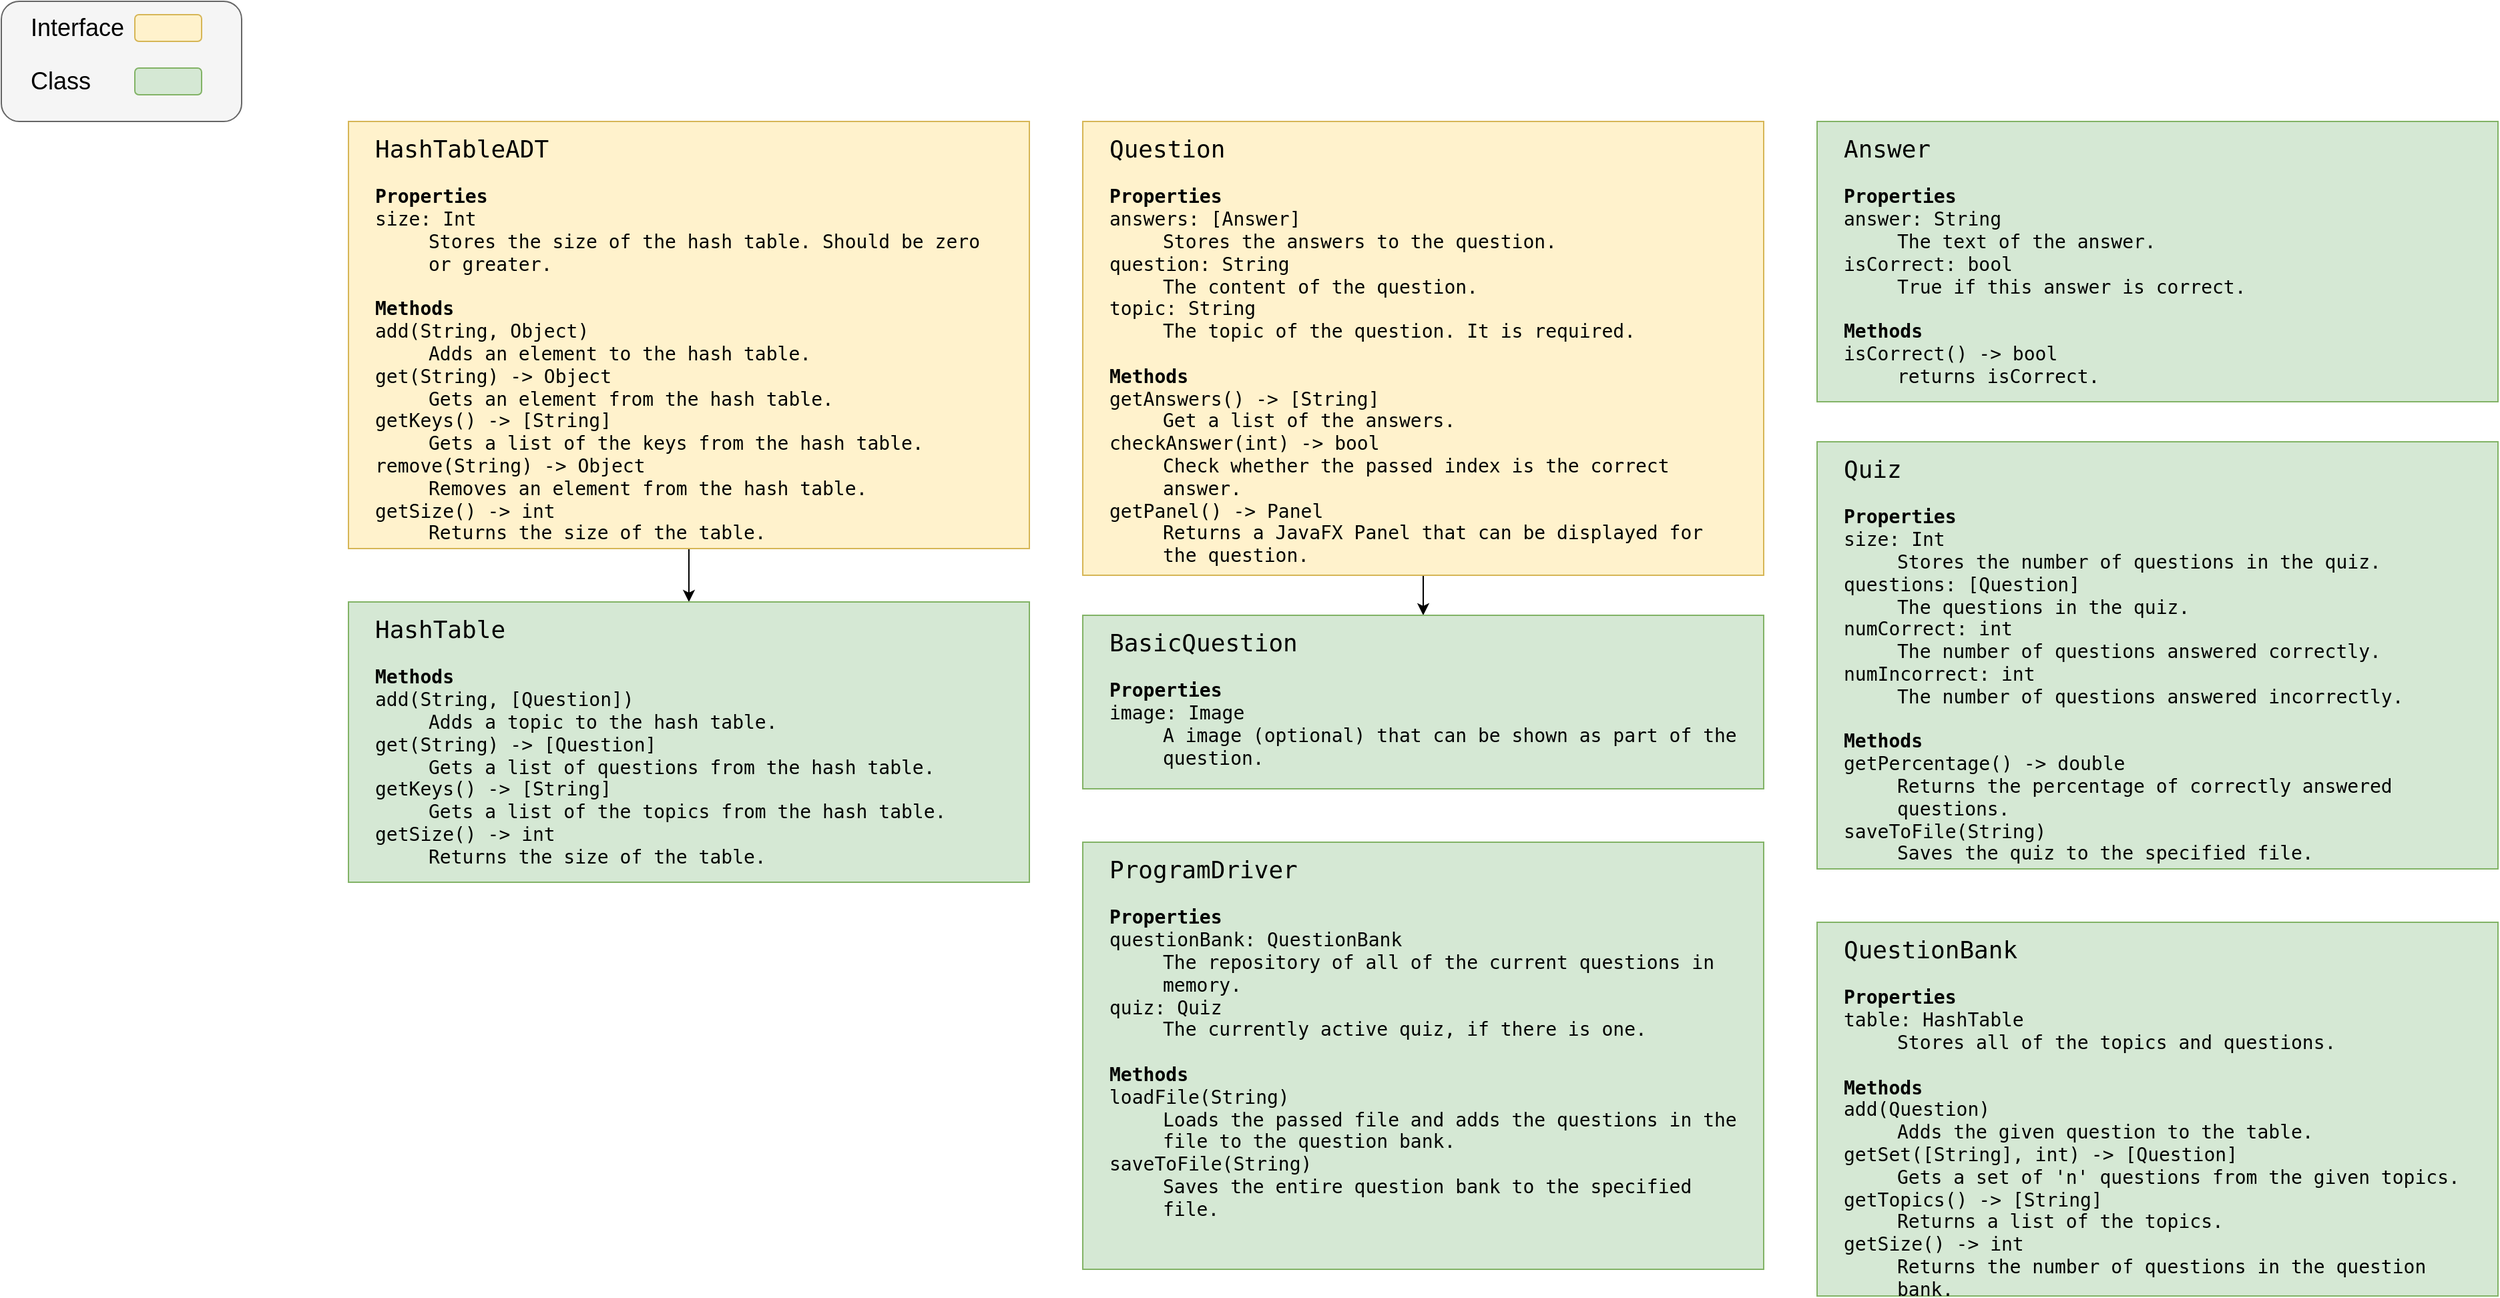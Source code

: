 <mxfile version="10.6.1" type="github"><diagram id="yjbCQ2DuskrK7h44JgWV" name="Page-1"><mxGraphModel dx="1158" dy="775" grid="1" gridSize="10" guides="1" tooltips="1" connect="1" arrows="1" fold="1" page="1" pageScale="1" pageWidth="2000" pageHeight="2000" math="0" shadow="0"><root><mxCell id="0"/><mxCell id="1" parent="0"/><mxCell id="NMdKzyhiN2ds80tZmsCe-1" value="" style="rounded=1;whiteSpace=wrap;html=1;fillColor=#f5f5f5;strokeColor=#666666;fontColor=#333333;" parent="1" vertex="1"><mxGeometry x="40" y="60" width="180" height="90" as="geometry"/></mxCell><mxCell id="NMdKzyhiN2ds80tZmsCe-2" value="Interface" style="text;html=1;strokeColor=none;fillColor=none;align=left;verticalAlign=middle;whiteSpace=wrap;rounded=0;fontSize=18;" parent="1" vertex="1"><mxGeometry x="60" y="70" width="40" height="20" as="geometry"/></mxCell><mxCell id="NMdKzyhiN2ds80tZmsCe-3" value="Class" style="text;html=1;strokeColor=none;fillColor=none;align=left;verticalAlign=middle;whiteSpace=wrap;rounded=0;fontSize=18;" parent="1" vertex="1"><mxGeometry x="60" y="110" width="40" height="20" as="geometry"/></mxCell><mxCell id="NMdKzyhiN2ds80tZmsCe-4" value="" style="rounded=1;whiteSpace=wrap;html=1;fontSize=18;align=left;fillColor=#fff2cc;strokeColor=#d6b656;" parent="1" vertex="1"><mxGeometry x="140" y="70" width="50" height="20" as="geometry"/></mxCell><mxCell id="NMdKzyhiN2ds80tZmsCe-5" value="" style="rounded=1;whiteSpace=wrap;html=1;fontSize=18;align=left;fillColor=#d5e8d4;strokeColor=#82b366;" parent="1" vertex="1"><mxGeometry x="140" y="110" width="50" height="20" as="geometry"/></mxCell><mxCell id="NMdKzyhiN2ds80tZmsCe-11" style="edgeStyle=orthogonalEdgeStyle;rounded=0;orthogonalLoop=1;jettySize=auto;html=1;entryX=0.5;entryY=0;entryDx=0;entryDy=0;fontSize=14;" parent="1" source="NMdKzyhiN2ds80tZmsCe-8" target="NMdKzyhiN2ds80tZmsCe-10" edge="1"><mxGeometry relative="1" as="geometry"/></mxCell><mxCell id="NMdKzyhiN2ds80tZmsCe-8" value="&lt;font face=&quot;monospace&quot;&gt;&lt;font style=&quot;font-size: 18px&quot;&gt;HashTableADT&lt;/font&gt;&lt;br style=&quot;font-size: 14px&quot;&gt;&lt;b style=&quot;font-size: 14px&quot;&gt;&lt;br&gt;Properties&lt;br style=&quot;font-size: 14px&quot;&gt;&lt;/b&gt;&lt;span style=&quot;font-size: 14px&quot;&gt;size: Int&lt;br style=&quot;font-size: 14px&quot;&gt;&lt;/span&gt;&lt;/font&gt;&lt;blockquote style=&quot;margin: 0 0 0 40px ; border: none ; padding: 0px&quot;&gt;&lt;font face=&quot;monospace&quot; style=&quot;font-size: 14px&quot;&gt;&lt;span style=&quot;font-size: 14px&quot;&gt;Stores the size of the hash table. Should be zero or greater.&lt;/span&gt;&lt;/font&gt;&lt;/blockquote&gt;&lt;font face=&quot;monospace&quot; style=&quot;font-size: 14px&quot;&gt;&lt;b style=&quot;font-size: 14px&quot;&gt;&lt;br&gt;Methods&lt;br style=&quot;font-size: 14px&quot;&gt;&lt;/b&gt;&lt;span style=&quot;font-size: 14px&quot;&gt;add(String, Object)&lt;/span&gt;&lt;br style=&quot;font-size: 14px&quot;&gt;&lt;/font&gt;&lt;blockquote style=&quot;margin: 0 0 0 40px ; border: none ; padding: 0px&quot;&gt;&lt;font face=&quot;monospace&quot; style=&quot;font-size: 14px&quot;&gt;&lt;span style=&quot;font-size: 14px&quot;&gt;Adds an element to the hash table.&lt;/span&gt;&lt;/font&gt;&lt;/blockquote&gt;&lt;font face=&quot;monospace&quot; style=&quot;font-size: 14px&quot;&gt;&lt;span style=&quot;font-size: 14px&quot;&gt;get(String) -&amp;gt; Object&lt;br&gt;&lt;/span&gt;&lt;blockquote style=&quot;margin: 0 0 0 40px ; border: none ; padding: 0px&quot;&gt;Gets an element from the hash table.&lt;/blockquote&gt;&lt;span style=&quot;font-size: 14px&quot;&gt;getKeys() -&amp;gt; [String]&lt;br&gt;&lt;/span&gt;&lt;blockquote style=&quot;margin: 0 0 0 40px ; border: none ; padding: 0px&quot;&gt;Gets a list of the keys from the hash table.&lt;/blockquote&gt;&lt;span style=&quot;font-size: 14px&quot;&gt;remove(String) -&amp;gt; Object&lt;br&gt;&lt;/span&gt;&lt;blockquote style=&quot;margin: 0 0 0 40px ; border: none ; padding: 0px&quot;&gt;&lt;font face=&quot;monospace&quot; style=&quot;font-size: 14px&quot;&gt;Removes an element from the hash table.&lt;/font&gt;&lt;/blockquote&gt;&lt;/font&gt;&lt;font face=&quot;monospace&quot; style=&quot;font-size: 14px&quot;&gt;&lt;span style=&quot;font-size: 14px&quot;&gt;getSize() -&amp;gt; int&lt;br&gt;&lt;/span&gt;&lt;/font&gt;&lt;blockquote style=&quot;margin: 0 0 0 40px ; border: none ; padding: 0px&quot;&gt;&lt;font face=&quot;monospace&quot;&gt;Returns the size of the table.&lt;/font&gt;&lt;/blockquote&gt;" style="text;html=1;strokeColor=#d6b656;fillColor=#fff2cc;spacing=5;spacingTop=0;whiteSpace=wrap;overflow=hidden;rounded=0;fontSize=14;align=left;spacingLeft=15;spacingRight=15;" parent="1" vertex="1"><mxGeometry x="300" y="150" width="510" height="320" as="geometry"/></mxCell><mxCell id="NMdKzyhiN2ds80tZmsCe-10" value="&lt;font face=&quot;monospace&quot;&gt;&lt;font style=&quot;font-size: 18px&quot;&gt;HashTable&lt;/font&gt;&lt;b style=&quot;font-size: 14px&quot;&gt;&lt;br&gt;&lt;/b&gt;&lt;/font&gt;&lt;font face=&quot;monospace&quot; style=&quot;font-size: 14px&quot;&gt;&lt;b style=&quot;font-size: 14px&quot;&gt;&lt;br&gt;Methods&lt;br style=&quot;font-size: 14px&quot;&gt;&lt;/b&gt;&lt;span style=&quot;font-size: 14px&quot;&gt;add(String, [Question])&lt;/span&gt;&lt;br style=&quot;font-size: 14px&quot;&gt;&lt;/font&gt;&lt;blockquote style=&quot;margin: 0 0 0 40px ; border: none ; padding: 0px&quot;&gt;&lt;font face=&quot;monospace&quot; style=&quot;font-size: 14px&quot;&gt;&lt;span style=&quot;font-size: 14px&quot;&gt;Adds a topic to the hash table.&lt;/span&gt;&lt;/font&gt;&lt;/blockquote&gt;&lt;font face=&quot;monospace&quot; style=&quot;font-size: 14px&quot;&gt;&lt;span style=&quot;font-size: 14px&quot;&gt;get(String) -&amp;gt; [Question]&lt;br&gt;&lt;/span&gt;&lt;blockquote style=&quot;margin: 0 0 0 40px ; border: none ; padding: 0px&quot;&gt;Gets a list of questions from the hash table.&lt;/blockquote&gt;&lt;span style=&quot;font-size: 14px&quot;&gt;getKeys() -&amp;gt; [String]&lt;br&gt;&lt;/span&gt;&lt;blockquote style=&quot;margin: 0 0 0 40px ; border: none ; padding: 0px&quot;&gt;Gets a list of the topics from the hash table.&lt;/blockquote&gt;&lt;/font&gt;&lt;font face=&quot;monospace&quot; style=&quot;font-size: 14px&quot;&gt;&lt;span style=&quot;font-size: 14px&quot;&gt;getSize() -&amp;gt; int&lt;br&gt;&lt;/span&gt;&lt;/font&gt;&lt;blockquote style=&quot;margin: 0 0 0 40px ; border: none ; padding: 0px&quot;&gt;&lt;font face=&quot;monospace&quot;&gt;Returns the size of the table.&lt;/font&gt;&lt;/blockquote&gt;" style="text;html=1;strokeColor=#82b366;fillColor=#d5e8d4;spacing=5;spacingTop=0;whiteSpace=wrap;overflow=hidden;rounded=0;fontSize=14;align=left;spacingLeft=15;spacingRight=15;" parent="1" vertex="1"><mxGeometry x="300" y="510" width="510" height="210" as="geometry"/></mxCell><mxCell id="zHwVY7aZ5_ZcZhmJnJ9a-2" style="edgeStyle=orthogonalEdgeStyle;rounded=0;orthogonalLoop=1;jettySize=auto;html=1;entryX=0.5;entryY=0;entryDx=0;entryDy=0;" edge="1" parent="1" source="NMdKzyhiN2ds80tZmsCe-12" target="zHwVY7aZ5_ZcZhmJnJ9a-1"><mxGeometry relative="1" as="geometry"/></mxCell><mxCell id="NMdKzyhiN2ds80tZmsCe-12" value="&lt;font face=&quot;monospace&quot;&gt;&lt;span style=&quot;font-size: 18px&quot;&gt;Question&lt;/span&gt;&lt;br style=&quot;font-size: 14px&quot;&gt;&lt;b style=&quot;font-size: 14px&quot;&gt;&lt;br&gt;Properties&lt;br style=&quot;font-size: 14px&quot;&gt;&lt;/b&gt;answers: [Answer]&lt;br&gt;&lt;blockquote style=&quot;margin: 0 0 0 40px ; border: none ; padding: 0px&quot;&gt;Stores the answers to the question.&lt;/blockquote&gt;question: String&lt;br&gt;&lt;blockquote style=&quot;margin: 0 0 0 40px ; border: none ; padding: 0px&quot;&gt;&lt;font face=&quot;monospace&quot;&gt;The content of the question.&lt;/font&gt;&lt;/blockquote&gt;&lt;font face=&quot;monospace&quot;&gt;topic: String&lt;br&gt;&lt;/font&gt;&lt;/font&gt;&lt;blockquote style=&quot;margin: 0 0 0 40px ; border: none ; padding: 0px&quot;&gt;&lt;font face=&quot;monospace&quot;&gt;&lt;font face=&quot;monospace&quot;&gt;The topic of the question. It is required.&lt;/font&gt;&lt;/font&gt;&lt;/blockquote&gt;&lt;font face=&quot;monospace&quot; style=&quot;font-size: 14px&quot;&gt;&lt;span style=&quot;font-size: 14px&quot;&gt;&lt;br&gt;&lt;b&gt;Methods&lt;/b&gt;&lt;br style=&quot;font-size: 14px&quot;&gt;&lt;/span&gt;getAnswers() -&amp;gt; [String]&lt;br&gt;&lt;blockquote style=&quot;margin: 0 0 0 40px ; border: none ; padding: 0px&quot;&gt;Get a list of the answers.&lt;/blockquote&gt;checkAnswer(int) -&amp;gt; bool&lt;br&gt;&lt;blockquote style=&quot;margin: 0 0 0 40px ; border: none ; padding: 0px&quot;&gt;&lt;font face=&quot;monospace&quot; style=&quot;font-size: 14px&quot;&gt;Check whether the passed index is the correct answer.&lt;/font&gt;&lt;/blockquote&gt;&lt;font face=&quot;monospace&quot; style=&quot;font-size: 14px&quot;&gt;getPanel() -&amp;gt; Panel&lt;br&gt;&lt;/font&gt;&lt;/font&gt;&lt;blockquote style=&quot;margin: 0 0 0 40px ; border: none ; padding: 0px&quot;&gt;&lt;font face=&quot;monospace&quot; style=&quot;font-size: 14px&quot;&gt;&lt;font face=&quot;monospace&quot; style=&quot;font-size: 14px&quot;&gt;Returns a JavaFX Panel that can be displayed for the question.&lt;/font&gt;&lt;/font&gt;&lt;/blockquote&gt;&lt;blockquote style=&quot;margin: 0 0 0 40px ; border: none ; padding: 0px&quot;&gt;&lt;br&gt;&lt;/blockquote&gt;" style="text;html=1;strokeColor=#d6b656;fillColor=#fff2cc;spacing=5;spacingTop=0;whiteSpace=wrap;overflow=hidden;rounded=0;fontSize=14;align=left;spacingLeft=15;spacingRight=15;" parent="1" vertex="1"><mxGeometry x="850" y="150" width="510" height="340" as="geometry"/></mxCell><mxCell id="zHwVY7aZ5_ZcZhmJnJ9a-1" value="&lt;font face=&quot;monospace&quot;&gt;&lt;font style=&quot;font-size: 18px&quot;&gt;BasicQuestion&lt;/font&gt;&lt;br style=&quot;font-size: 14px&quot;&gt;&lt;b style=&quot;font-size: 14px&quot;&gt;&lt;br&gt;Properties&lt;br style=&quot;font-size: 14px&quot;&gt;&lt;/b&gt;image: Image&lt;br&gt;&lt;blockquote style=&quot;margin: 0 0 0 40px ; border: none ; padding: 0px&quot;&gt;&lt;font face=&quot;monospace&quot;&gt;A image (optional) that can be shown as part of the question.&lt;/font&gt;&lt;/blockquote&gt;&lt;/font&gt;&lt;font face=&quot;monospace&quot; style=&quot;font-size: 14px&quot;&gt;&lt;b style=&quot;font-size: 14px&quot;&gt;&lt;br&gt;&lt;/b&gt;&lt;/font&gt;" style="text;html=1;strokeColor=#82b366;fillColor=#d5e8d4;spacing=5;spacingTop=0;whiteSpace=wrap;overflow=hidden;rounded=0;fontSize=14;align=left;spacingLeft=15;spacingRight=15;" vertex="1" parent="1"><mxGeometry x="850" y="520" width="510" height="130" as="geometry"/></mxCell><mxCell id="zHwVY7aZ5_ZcZhmJnJ9a-3" value="&lt;font face=&quot;monospace&quot;&gt;&lt;span style=&quot;font-size: 18px&quot;&gt;Answer&lt;/span&gt;&lt;br style=&quot;font-size: 14px&quot;&gt;&lt;b style=&quot;font-size: 14px&quot;&gt;&lt;br&gt;Properties&lt;br style=&quot;font-size: 14px&quot;&gt;&lt;/b&gt;answer: String&lt;br&gt;&lt;blockquote style=&quot;margin: 0 0 0 40px ; border: none ; padding: 0px&quot;&gt;&lt;font face=&quot;monospace&quot;&gt;The text of the answer.&lt;/font&gt;&lt;/blockquote&gt;&lt;font face=&quot;monospace&quot;&gt;isCorrect: bool&lt;br&gt;&lt;/font&gt;&lt;/font&gt;&lt;blockquote style=&quot;margin: 0 0 0 40px ; border: none ; padding: 0px&quot;&gt;&lt;font face=&quot;monospace&quot;&gt;&lt;font face=&quot;monospace&quot;&gt;True if this answer is correct.&lt;/font&gt;&lt;/font&gt;&lt;/blockquote&gt;&lt;font face=&quot;monospace&quot; style=&quot;font-size: 14px&quot;&gt;&lt;b style=&quot;font-size: 14px&quot;&gt;&lt;br&gt;Methods&lt;br style=&quot;font-size: 14px&quot;&gt;&lt;/b&gt;isCorrect() -&amp;gt; bool&lt;br&gt;&lt;blockquote style=&quot;margin: 0 0 0 40px ; border: none ; padding: 0px&quot;&gt;&lt;font face=&quot;monospace&quot; style=&quot;font-size: 14px&quot;&gt;returns isCorrect.&lt;/font&gt;&lt;/blockquote&gt;&lt;/font&gt;" style="text;html=1;strokeColor=#82b366;fillColor=#d5e8d4;spacing=5;spacingTop=0;whiteSpace=wrap;overflow=hidden;rounded=0;fontSize=14;align=left;spacingLeft=15;spacingRight=15;" vertex="1" parent="1"><mxGeometry x="1400" y="150" width="510" height="210" as="geometry"/></mxCell><mxCell id="zHwVY7aZ5_ZcZhmJnJ9a-4" value="&lt;font face=&quot;monospace&quot;&gt;&lt;font style=&quot;font-size: 18px&quot;&gt;Quiz&lt;/font&gt;&lt;br style=&quot;font-size: 14px&quot;&gt;&lt;b style=&quot;font-size: 14px&quot;&gt;&lt;br&gt;Properties&lt;br style=&quot;font-size: 14px&quot;&gt;&lt;/b&gt;&lt;span style=&quot;font-size: 14px&quot;&gt;size: Int&lt;br style=&quot;font-size: 14px&quot;&gt;&lt;/span&gt;&lt;/font&gt;&lt;blockquote style=&quot;margin: 0 0 0 40px ; border: none ; padding: 0px&quot;&gt;&lt;font face=&quot;monospace&quot; style=&quot;font-size: 14px&quot;&gt;&lt;span style=&quot;font-size: 14px&quot;&gt;Stores the number of questions in the quiz.&lt;/span&gt;&lt;/font&gt;&lt;/blockquote&gt;&lt;font face=&quot;monospace&quot; style=&quot;font-size: 14px&quot;&gt;&lt;span style=&quot;font-size: 14px&quot;&gt;questions: [Question]&lt;br&gt;&lt;/span&gt;&lt;/font&gt;&lt;blockquote style=&quot;margin: 0 0 0 40px ; border: none ; padding: 0px&quot;&gt;&lt;font face=&quot;monospace&quot; style=&quot;font-size: 14px&quot;&gt;&lt;span style=&quot;font-size: 14px&quot;&gt;The questions in the quiz.&lt;/span&gt;&lt;/font&gt;&lt;/blockquote&gt;&lt;font face=&quot;monospace&quot; style=&quot;font-size: 14px&quot;&gt;&lt;span style=&quot;font-size: 14px&quot;&gt;numCorrect: int&lt;br&gt;&lt;/span&gt;&lt;/font&gt;&lt;blockquote style=&quot;margin: 0 0 0 40px ; border: none ; padding: 0px&quot;&gt;&lt;font face=&quot;monospace&quot; style=&quot;font-size: 14px&quot;&gt;&lt;span style=&quot;font-size: 14px&quot;&gt;The number of questions answered correctly.&lt;/span&gt;&lt;/font&gt;&lt;/blockquote&gt;&lt;font face=&quot;monospace&quot; style=&quot;font-size: 14px&quot;&gt;&lt;span style=&quot;font-size: 14px&quot;&gt;numIncorrect: int&lt;br&gt;&lt;/span&gt;&lt;/font&gt;&lt;blockquote style=&quot;margin: 0 0 0 40px ; border: none ; padding: 0px&quot;&gt;&lt;font face=&quot;monospace&quot; style=&quot;font-size: 14px&quot;&gt;&lt;span style=&quot;font-size: 14px&quot;&gt;The number of questions answered incorrectly.&lt;/span&gt;&lt;/font&gt;&lt;/blockquote&gt;&lt;font face=&quot;monospace&quot; style=&quot;font-size: 14px&quot;&gt;&lt;b style=&quot;font-size: 14px&quot;&gt;&lt;br&gt;Methods&lt;br style=&quot;font-size: 14px&quot;&gt;&lt;/b&gt;getPercentage() -&amp;gt; double&lt;br&gt;&lt;/font&gt;&lt;blockquote style=&quot;margin: 0 0 0 40px ; border: none ; padding: 0px&quot;&gt;&lt;font face=&quot;monospace&quot; style=&quot;font-size: 14px&quot;&gt;Returns the percentage of correctly answered questions.&lt;/font&gt;&lt;/blockquote&gt;&lt;font face=&quot;monospace&quot; style=&quot;font-size: 14px&quot;&gt;saveToFile(String)&lt;br&gt;&lt;/font&gt;&lt;blockquote style=&quot;margin: 0 0 0 40px ; border: none ; padding: 0px&quot;&gt;&lt;font face=&quot;monospace&quot; style=&quot;font-size: 14px&quot;&gt;Saves the quiz to the specified file.&lt;/font&gt;&lt;/blockquote&gt;&lt;font face=&quot;monospace&quot; style=&quot;font-size: 14px&quot;&gt;&lt;br&gt;&lt;/font&gt;" style="text;html=1;strokeColor=#82b366;fillColor=#d5e8d4;spacing=5;spacingTop=0;whiteSpace=wrap;overflow=hidden;rounded=0;fontSize=14;align=left;spacingLeft=15;spacingRight=15;" vertex="1" parent="1"><mxGeometry x="1400" y="390" width="510" height="320" as="geometry"/></mxCell><mxCell id="zHwVY7aZ5_ZcZhmJnJ9a-5" value="&lt;font face=&quot;monospace&quot;&gt;&lt;font style=&quot;font-size: 18px&quot;&gt;QuestionBank&lt;/font&gt;&lt;br style=&quot;font-size: 14px&quot;&gt;&lt;b style=&quot;font-size: 14px&quot;&gt;&lt;br&gt;Properties&lt;br style=&quot;font-size: 14px&quot;&gt;&lt;/b&gt;&lt;/font&gt;&lt;font face=&quot;monospace&quot; style=&quot;font-size: 14px&quot;&gt;&lt;span style=&quot;font-size: 14px&quot;&gt;table: HashTable&lt;br&gt;&lt;/span&gt;&lt;/font&gt;&lt;blockquote style=&quot;margin: 0 0 0 40px ; border: none ; padding: 0px&quot;&gt;&lt;font face=&quot;monospace&quot; style=&quot;font-size: 14px&quot;&gt;&lt;span style=&quot;font-size: 14px&quot;&gt;Stores all of the topics and questions.&lt;/span&gt;&lt;/font&gt;&lt;/blockquote&gt;&lt;font face=&quot;monospace&quot; style=&quot;font-size: 14px&quot;&gt;&lt;b style=&quot;font-size: 14px&quot;&gt;&lt;br&gt;Methods&lt;br style=&quot;font-size: 14px&quot;&gt;&lt;/b&gt;&lt;span style=&quot;font-size: 14px&quot;&gt;add(Question)&lt;/span&gt;&lt;br style=&quot;font-size: 14px&quot;&gt;&lt;/font&gt;&lt;blockquote style=&quot;margin: 0 0 0 40px ; border: none ; padding: 0px&quot;&gt;&lt;font face=&quot;monospace&quot; style=&quot;font-size: 14px&quot;&gt;&lt;span style=&quot;font-size: 14px&quot;&gt;Adds the given question to the table.&lt;/span&gt;&lt;/font&gt;&lt;/blockquote&gt;&lt;font face=&quot;monospace&quot;&gt;getSet([String], int) -&amp;gt; [Question]&lt;br&gt;&lt;/font&gt;&lt;blockquote style=&quot;margin: 0 0 0 40px ; border: none ; padding: 0px&quot;&gt;Gets a set of 'n' questions from the given topics.&lt;/blockquote&gt;getTopics() -&amp;gt; [String]&lt;br&gt;&lt;blockquote style=&quot;margin: 0 0 0 40px ; border: none ; padding: 0px&quot;&gt;Returns a list of the topics.&lt;/blockquote&gt;getSize() -&amp;gt; int&lt;br&gt;&lt;blockquote style=&quot;margin: 0 0 0 40px ; border: none ; padding: 0px&quot;&gt;Returns the number of questions in the question bank.&lt;/blockquote&gt;" style="text;html=1;strokeColor=#82b366;fillColor=#d5e8d4;spacing=5;spacingTop=0;whiteSpace=wrap;overflow=hidden;rounded=0;fontSize=14;align=left;spacingLeft=15;spacingRight=15;fontFamily=monospace;" vertex="1" parent="1"><mxGeometry x="1400" y="750" width="510" height="280" as="geometry"/></mxCell><mxCell id="zHwVY7aZ5_ZcZhmJnJ9a-6" value="&lt;font face=&quot;monospace&quot;&gt;&lt;span style=&quot;font-size: 18px&quot;&gt;ProgramDriver&lt;/span&gt;&lt;br style=&quot;font-size: 14px&quot;&gt;&lt;b style=&quot;font-size: 14px&quot;&gt;&lt;br&gt;Properties&lt;br style=&quot;font-size: 14px&quot;&gt;&lt;/b&gt;questionBank: QuestionBank&lt;br&gt;&lt;/font&gt;&lt;blockquote style=&quot;margin: 0 0 0 40px ; border: none ; padding: 0px&quot;&gt;&lt;font face=&quot;monospace&quot;&gt;The repository of all of the current questions in memory.&lt;/font&gt;&lt;/blockquote&gt;&lt;font face=&quot;monospace&quot;&gt;quiz: Quiz&lt;br&gt;&lt;blockquote style=&quot;margin: 0 0 0 40px ; border: none ; padding: 0px&quot;&gt;&lt;font face=&quot;monospace&quot;&gt;The currently active quiz, if there is one.&lt;/font&gt;&lt;/blockquote&gt;&lt;/font&gt;&lt;font face=&quot;monospace&quot; style=&quot;font-size: 14px&quot;&gt;&lt;b style=&quot;font-size: 14px&quot;&gt;&lt;br&gt;Methods&lt;br style=&quot;font-size: 14px&quot;&gt;&lt;/b&gt;loadFile(String)&lt;br&gt;&lt;/font&gt;&lt;blockquote style=&quot;margin: 0 0 0 40px ; border: none ; padding: 0px&quot;&gt;&lt;font face=&quot;monospace&quot; style=&quot;font-size: 14px&quot;&gt;Loads the passed file and adds the questions in the file to the question bank.&lt;/font&gt;&lt;/blockquote&gt;&lt;font face=&quot;monospace&quot; style=&quot;font-size: 14px&quot;&gt;saveToFile(String)&lt;br&gt;&lt;/font&gt;&lt;blockquote style=&quot;margin: 0 0 0 40px ; border: none ; padding: 0px&quot;&gt;&lt;font face=&quot;monospace&quot; style=&quot;font-size: 14px&quot;&gt;Saves the entire question bank to the specified file.&lt;/font&gt;&lt;/blockquote&gt;&lt;font face=&quot;monospace&quot; style=&quot;font-size: 14px&quot;&gt;&lt;br&gt;&lt;/font&gt;" style="text;html=1;strokeColor=#82b366;fillColor=#d5e8d4;spacing=5;spacingTop=0;whiteSpace=wrap;overflow=hidden;rounded=0;fontSize=14;align=left;spacingLeft=15;spacingRight=15;" vertex="1" parent="1"><mxGeometry x="850" y="690" width="510" height="320" as="geometry"/></mxCell></root></mxGraphModel></diagram></mxfile>